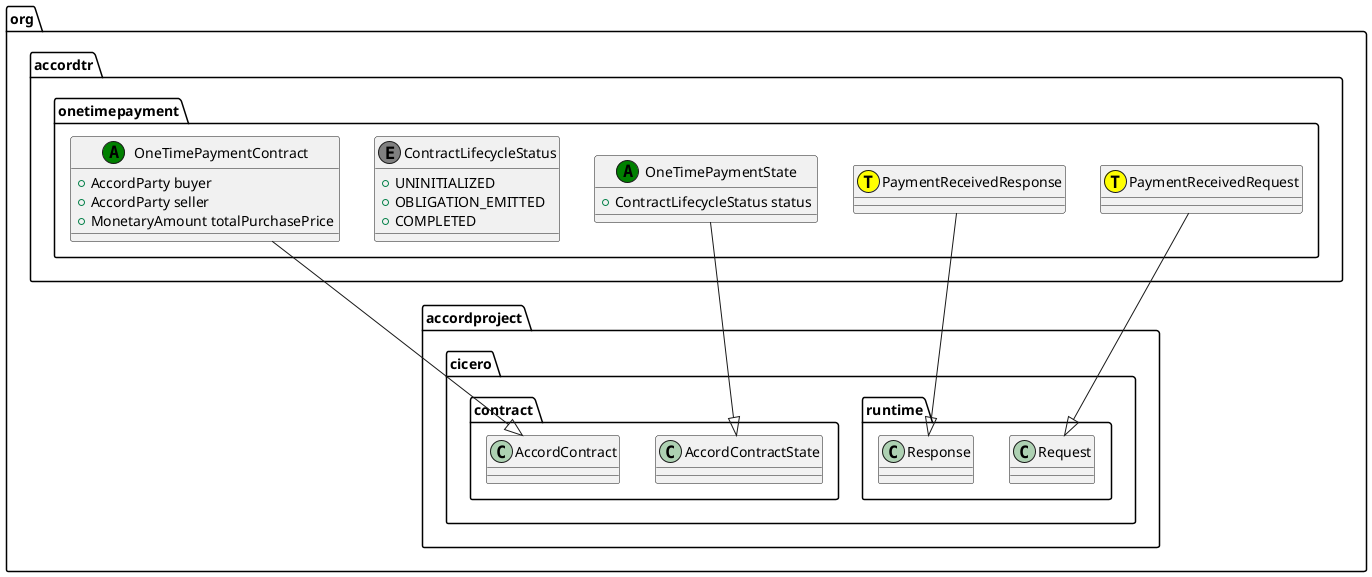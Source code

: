 @startuml
class org.accordtr.onetimepayment.PaymentReceivedRequest << (T,yellow) >> {
}
org.accordtr.onetimepayment.PaymentReceivedRequest --|> org.accordproject.cicero.runtime.Request
class org.accordtr.onetimepayment.PaymentReceivedResponse << (T,yellow) >> {
}
org.accordtr.onetimepayment.PaymentReceivedResponse --|> org.accordproject.cicero.runtime.Response
class org.accordtr.onetimepayment.OneTimePaymentState << (A,green) >> {
   + ContractLifecycleStatus status
}
org.accordtr.onetimepayment.OneTimePaymentState --|> org.accordproject.cicero.contract.AccordContractState
class org.accordtr.onetimepayment.ContractLifecycleStatus << (E,grey) >> {
   + UNINITIALIZED
   + OBLIGATION_EMITTED
   + COMPLETED
}
class org.accordtr.onetimepayment.OneTimePaymentContract << (A,green) >> {
   + AccordParty buyer
   + AccordParty seller
   + MonetaryAmount totalPurchasePrice
}
org.accordtr.onetimepayment.OneTimePaymentContract --|> org.accordproject.cicero.contract.AccordContract
@enduml
